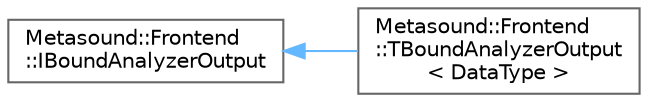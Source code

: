 digraph "Graphical Class Hierarchy"
{
 // INTERACTIVE_SVG=YES
 // LATEX_PDF_SIZE
  bgcolor="transparent";
  edge [fontname=Helvetica,fontsize=10,labelfontname=Helvetica,labelfontsize=10];
  node [fontname=Helvetica,fontsize=10,shape=box,height=0.2,width=0.4];
  rankdir="LR";
  Node0 [id="Node000000",label="Metasound::Frontend\l::IBoundAnalyzerOutput",height=0.2,width=0.4,color="grey40", fillcolor="white", style="filled",URL="$d0/dc9/classMetasound_1_1Frontend_1_1IBoundAnalyzerOutput.html",tooltip=" "];
  Node0 -> Node1 [id="edge5676_Node000000_Node000001",dir="back",color="steelblue1",style="solid",tooltip=" "];
  Node1 [id="Node000001",label="Metasound::Frontend\l::TBoundAnalyzerOutput\l\< DataType \>",height=0.2,width=0.4,color="grey40", fillcolor="white", style="filled",URL="$d9/d7a/classMetasound_1_1Frontend_1_1TBoundAnalyzerOutput.html",tooltip=" "];
}

